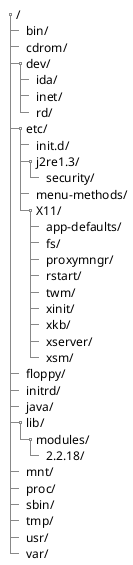 @startsalt
{
    {T
        + /
        ++ bin/
        ++ cdrom/
        ++ dev/
        +++ ida/
        +++ inet/
        +++ rd/
        ++ etc/
        +++ init.d/
        +++ j2re1.3/
        ++++ security/
        +++ menu-methods/
        +++ X11/
        ++++ app-defaults/
        ++++ fs/
        ++++ proxymngr/
        ++++ rstart/
        ++++ twm/
        ++++ xinit/
        ++++ xkb/
        ++++ xserver/
        ++++ xsm/
        ++ floppy/
        ++ initrd/
        ++ java/
        ++ lib/
        +++ modules/
        ++++ 2.2.18/
        ++ mnt/
        ++ proc/
        ++ sbin/
        ++ tmp/
        ++ usr/
        ++ var/
    }
}
@endsalt